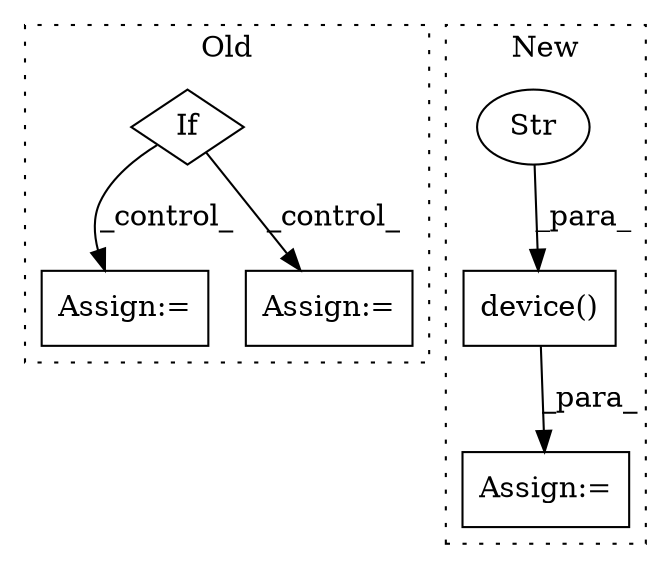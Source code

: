 digraph G {
subgraph cluster0 {
1 [label="If" a="96" s="6936" l="3" shape="diamond"];
3 [label="Assign:=" a="68" s="7002" l="3" shape="box"];
6 [label="Assign:=" a="68" s="7233" l="3" shape="box"];
label = "Old";
style="dotted";
}
subgraph cluster1 {
2 [label="device()" a="75" s="7371,7404" l="13,1" shape="box"];
4 [label="Assign:=" a="68" s="7425" l="3" shape="box"];
5 [label="Str" a="66" s="7384" l="20" shape="ellipse"];
label = "New";
style="dotted";
}
1 -> 6 [label="_control_"];
1 -> 3 [label="_control_"];
2 -> 4 [label="_para_"];
5 -> 2 [label="_para_"];
}